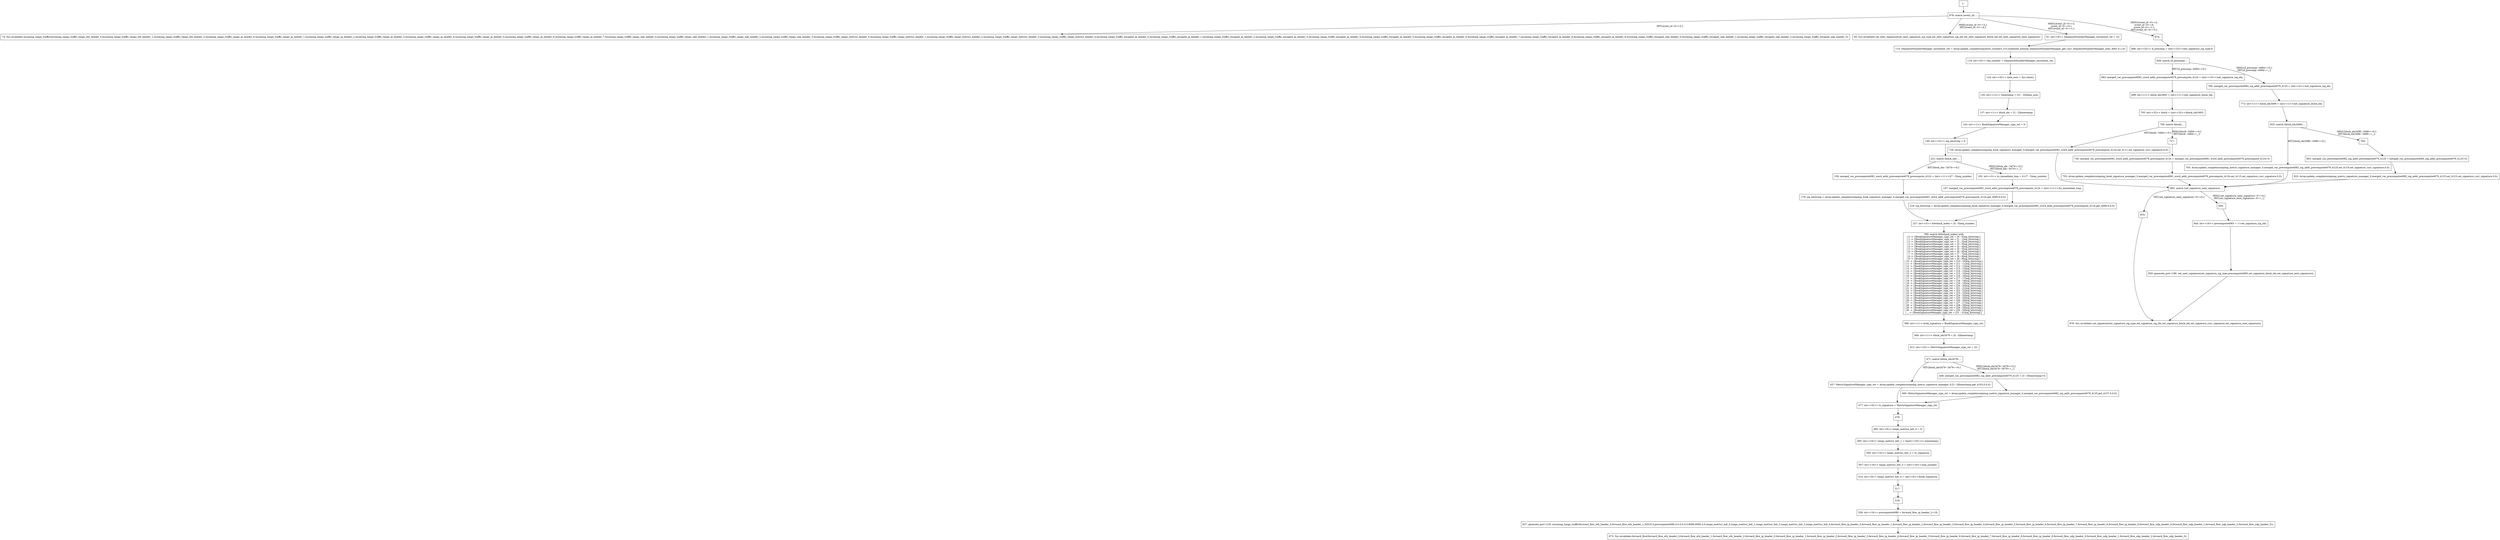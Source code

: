 digraph G {
  "1: " [shape=box, ];
  "74: Sys.invalidate.incoming_tango_traffic(incoming_tango_traffic_tango_eth_header_0,incoming_tango_traffic_tango_eth_header_1,incoming_tango_traffic_tango_eth_header_2,incoming_tango_traffic_tango_ip_header_0,incoming_tango_traffic_tango_ip_header_1,incoming_tango_traffic_tango_ip_header_2,incoming_tango_traffic_tango_ip_header_3,incoming_tango_traffic_tango_ip_header_4,incoming_tango_traffic_tango_ip_header_5,incoming_tango_traffic_tango_ip_header_6,incoming_tango_traffic_tango_ip_header_7,incoming_tango_traffic_tango_udp_header_0,incoming_tango_traffic_tango_udp_header_1,incoming_tango_traffic_tango_udp_header_2,incoming_tango_traffic_tango_udp_header_3,incoming_tango_traffic_tango_metrics_header_0,incoming_tango_traffic_tango_metrics_header_1,incoming_tango_traffic_tango_metrics_header_2,incoming_tango_traffic_tango_metrics_header_3,incoming_tango_traffic_tango_metrics_header_4,incoming_tango_traffic_encaped_ip_header_0,incoming_tango_traffic_encaped_ip_header_1,incoming_tango_traffic_encaped_ip_header_2,incoming_tango_traffic_encaped_ip_header_3,incoming_tango_traffic_encaped_ip_header_4,incoming_tango_traffic_encaped_ip_header_5,incoming_tango_traffic_encaped_ip_header_6,incoming_tango_traffic_encaped_ip_header_7,incoming_tango_traffic_encaped_ip_header_8,incoming_tango_traffic_encaped_ip_header_9,incoming_tango_traffic_encaped_udp_header_0,incoming_tango_traffic_encaped_udp_header_1,incoming_tango_traffic_encaped_udp_header_2,incoming_tango_traffic_encaped_udp_header_3);" [
  shape=box, ];
  "85: Sys.invalidate.set_next_signature(set_next_signature_sig_type,set_next_signature_sig_idx,set_next_signature_block_idx,set_next_signature_next_signature);" [
  shape=box, ];
  "91: int<<8>> SequenceNumberManager_increment_ret = 32;" [shape=box, ];
  "114: SequenceNumberManager_increment_ret = Array.update_complex(sequence_counters_0,0,combined_memop_SequenceNumberManager_get_curr_SequenceNumberManager_next_4091,0,1,0);" [
  shape=box, ];
  "119: int<<8>> seq_number = SequenceNumberManager_increment_ret;" [
  shape=box, ];
  "124: int<<32>> time_now = Sys.time();" [shape=box, ];
  "130: int<<12>> timestamp = [31 : 20]time_now;" [shape=box, ];
  "137: int<<1>> block_idx = [2 : 2]timestamp;" [shape=box, ];
  "143: int<<1>> BookSignatureManager_sign_ret = 0;" [shape=box, ];
  "149: int<<32>> sig_bitstring = 0;" [shape=box, ];
  "158: merged_var_precompute4081_word_addr_precompute4078_precompute_4124 = (int<<11>>)[7 : 5]seq_number;" [
  shape=box, ];
  "179: sig_bitstring = Array.update_complex(outgoing_book_signature_manager_0,merged_var_precompute4081_word_addr_precompute4078_precompute_4124,get_4095,0,0,0);" [
  shape=box, ];
  "192: int<<3>> to_immediate_tmp = 0+[7 : 5]seq_number;" [shape=box, ];
  "197: merged_var_precompute4081_word_addr_precompute4078_precompute_4124 = (int<<11>>)to_immediate_tmp;" [
  shape=box, ];
  "219: sig_bitstring = Array.update_complex(outgoing_book_signature_manager_0,merged_var_precompute4081_word_addr_precompute4078_precompute_4124,get_4099,0,0,0);" [
  shape=box, ];
  "221: match (block_idx) ...
" [shape=box, ];
  "227: int<<5>> bitwhack_index = [4 : 0]seq_number;" [shape=box, ];
  "390: match (bitwhack_index) with
| 0 -> {BookSignatureManager_sign_ret = [0 : 0]sig_bitstring;}
| 1 -> {BookSignatureManager_sign_ret = [1 : 1]sig_bitstring;}
| 2 -> {BookSignatureManager_sign_ret = [2 : 2]sig_bitstring;}
| 3 -> {BookSignatureManager_sign_ret = [3 : 3]sig_bitstring;}
| 4 -> {BookSignatureManager_sign_ret = [4 : 4]sig_bitstring;}
| 5 -> {BookSignatureManager_sign_ret = [5 : 5]sig_bitstring;}
| 6 -> {BookSignatureManager_sign_ret = [6 : 6]sig_bitstring;}
| 7 -> {BookSignatureManager_sign_ret = [7 : 7]sig_bitstring;}
| 8 -> {BookSignatureManager_sign_ret = [8 : 8]sig_bitstring;}
| 9 -> {BookSignatureManager_sign_ret = [9 : 9]sig_bitstring;}
| 10 -> {BookSignatureManager_sign_ret = [10 : 10]sig_bitstring;}
| 11 -> {BookSignatureManager_sign_ret = [11 : 11]sig_bitstring;}
| 12 -> {BookSignatureManager_sign_ret = [12 : 12]sig_bitstring;}
| 13 -> {BookSignatureManager_sign_ret = [13 : 13]sig_bitstring;}
| 14 -> {BookSignatureManager_sign_ret = [14 : 14]sig_bitstring;}
| 15 -> {BookSignatureManager_sign_ret = [15 : 15]sig_bitstring;}
| 16 -> {BookSignatureManager_sign_ret = [16 : 16]sig_bitstring;}
| 17 -> {BookSignatureManager_sign_ret = [17 : 17]sig_bitstring;}
| 18 -> {BookSignatureManager_sign_ret = [18 : 18]sig_bitstring;}
| 19 -> {BookSignatureManager_sign_ret = [19 : 19]sig_bitstring;}
| 20 -> {BookSignatureManager_sign_ret = [20 : 20]sig_bitstring;}
| 21 -> {BookSignatureManager_sign_ret = [21 : 21]sig_bitstring;}
| 22 -> {BookSignatureManager_sign_ret = [22 : 22]sig_bitstring;}
| 23 -> {BookSignatureManager_sign_ret = [23 : 23]sig_bitstring;}
| 24 -> {BookSignatureManager_sign_ret = [24 : 24]sig_bitstring;}
| 25 -> {BookSignatureManager_sign_ret = [25 : 25]sig_bitstring;}
| 26 -> {BookSignatureManager_sign_ret = [26 : 26]sig_bitstring;}
| 27 -> {BookSignatureManager_sign_ret = [27 : 27]sig_bitstring;}
| 28 -> {BookSignatureManager_sign_ret = [28 : 28]sig_bitstring;}
| 29 -> {BookSignatureManager_sign_ret = [29 : 29]sig_bitstring;}
| 30 -> {BookSignatureManager_sign_ret = [30 : 30]sig_bitstring;}
| _ -> {BookSignatureManager_sign_ret = [31 : 31]sig_bitstring;}" [
  shape=box, ];
  "399: int<<1>> book_signature = BookSignatureManager_sign_ret;" [shape=box, ];
  "406: int<<1>> block_idx3479 = [4 : 4]timestamp;" [shape=box, ];
  "412: int<<32>> MetricSignatureManager_sign_ret = 32;" [shape=box, ];
  "437: MetricSignatureManager_sign_ret = Array.update_complex(outgoing_metric_signature_manager_0,[3 : 0]timestamp,get_4103,0,0,0);" [
  shape=box, ];
  "448: merged_var_precompute4082_sig_addr_precompute4079_4125 = [3 : 0]timestamp+0;" [
  shape=box, ];
  "469: MetricSignatureManager_sign_ret = Array.update_complex(outgoing_metric_signature_manager_0,merged_var_precompute4082_sig_addr_precompute4079_4125,get_4107,0,0,0);" [
  shape=box, ];
  "471: match (block_idx3479) ...
" [shape=box, ];
  "477: int<<32>> ts_signature = MetricSignatureManager_sign_ret;" [shape=box,
                                                                    ];
  "479: " [shape=box, ];
  "485: int<<8>> tango_metrics_hdr_0 = 0;" [shape=box, ];
  "495: int<<16>> tango_metrics_hdr_1 = hash<<16>>(1,timestamp);" [shape=box, ];
  "500: int<<32>> tango_metrics_hdr_2 = ts_signature;" [shape=box, ];
  "507: int<<16>> tango_metrics_hdr_3 = (int<<16>>)seq_number;" [shape=box, ];
  "514: int<<8>> tango_metrics_hdr_4 = (int<<8>>)book_signature;" [shape=box, ];
  "517: " [shape=box, ];
  "518: " [shape=box, ];
  "528: int<<16>> precompute4080 = forward_flow_ip_header_2+18;" [shape=box, ];
  "627: generate_port (128, incoming_tango_traffic(forward_flow_eth_header_0,forward_flow_eth_header_1,34525,0,precompute4080,0,0,0,0,0,0,8080,8080,0,0,tango_metrics_hdr_0,tango_metrics_hdr_1,tango_metrics_hdr_2,tango_metrics_hdr_3,tango_metrics_hdr_4,forward_flow_ip_header_0,forward_flow_ip_header_1,forward_flow_ip_header_2,forward_flow_ip_header_3,forward_flow_ip_header_4,forward_flow_ip_header_5,forward_flow_ip_header_6,forward_flow_ip_header_7,forward_flow_ip_header_8,forward_flow_ip_header_9,forward_flow_udp_header_0,forward_flow_udp_header_1,forward_flow_udp_header_2,forward_flow_udp_header_3));" [
  shape=box, ];
  "672: Sys.invalidate.forward_flow(forward_flow_eth_header_0,forward_flow_eth_header_1,forward_flow_eth_header_2,forward_flow_ip_header_0,forward_flow_ip_header_1,forward_flow_ip_header_2,forward_flow_ip_header_3,forward_flow_ip_header_4,forward_flow_ip_header_5,forward_flow_ip_header_6,forward_flow_ip_header_7,forward_flow_ip_header_8,forward_flow_ip_header_9,forward_flow_udp_header_0,forward_flow_udp_header_1,forward_flow_udp_header_2,forward_flow_udp_header_3);" [
  shape=box, ];
  "674: " [shape=box, ];
  "686: int<<32>> if_precomp = (int<<32>>)set_signature_sig_type-0;" [
  shape=box, ];
  "693: merged_var_precompute4081_word_addr_precompute4078_precompute_4124 = (int<<10>>)set_signature_sig_idx;" [
  shape=box, ];
  "699: int<<1>> block_idx3493 = (int<<1>>)set_signature_block_idx;" [
  shape=box, ];
  "705: int<<32>> block = (int<<32>>)block_idx3493;" [shape=box, ];
  "726: Array.update_complex(outgoing_book_signature_manager_0,merged_var_precompute4081_word_addr_precompute4078_precompute_4124,set_4111,set_signature_curr_signature,0,0);" [
  shape=box, ];
  "727: " [shape=box, ];
  "736: merged_var_precompute4081_word_addr_precompute4078_precompute_4124 = merged_var_precompute4081_word_addr_precompute4078_precompute_4124+0;" [
  shape=box, ];
  "755: Array.update_complex(outgoing_book_signature_manager_0,merged_var_precompute4081_word_addr_precompute4078_precompute_4124,set_4115,set_signature_curr_signature,0,0);" [
  shape=box, ];
  "758: match (block) ...
" [shape=box, ];
  "766: merged_var_precompute4082_sig_addr_precompute4079_4125 = (int<<4>>)set_signature_sig_idx;" [
  shape=box, ];
  "772: int<<1>> block_idx3496 = (int<<1>>)set_signature_block_idx;" [
  shape=box, ];
  "793: Array.update_complex(outgoing_metric_signature_manager_0,merged_var_precompute4082_sig_addr_precompute4079_4125,set_4119,set_signature_curr_signature,0,0);" [
  shape=box, ];
  "794: " [shape=box, ];
  "803: merged_var_precompute4082_sig_addr_precompute4079_4125 = merged_var_precompute4082_sig_addr_precompute4079_4125+0;" [
  shape=box, ];
  "822: Array.update_complex(outgoing_metric_signature_manager_0,merged_var_precompute4082_sig_addr_precompute4079_4125,set_4123,set_signature_curr_signature,0,0);" [
  shape=box, ];
  "825: match (block_idx3496) ...
" [shape=box, ];
  "828: match (if_precomp) ...
" [shape=box, ];
  "833: " [shape=box, ];
  "834: " [shape=box, ];
  "844: int<<16>> precompute4083 = 1+set_signature_sig_idx;" [shape=box, ];
  "859: generate_port (196, set_next_signature(set_signature_sig_type,precompute4083,set_signature_block_idx,set_signature_next_signature));" [
  shape=box, ];
  "862: match (set_signature_next_signature) ...
" [shape=box, ];
  "876: Sys.invalidate.set_signature(set_signature_sig_type,set_signature_sig_idx,set_signature_block_idx,set_signature_curr_signature,set_signature_next_signature);" [
  shape=box, ];
  "878: match (event_id) ...
" [shape=box, ];
  
  
  "1: " -> "878: match (event_id) ...
" [label="", ];
  "91: int<<8>> SequenceNumberManager_increment_ret = 32;" -> "114: SequenceNumberManager_increment_ret = Array.update_complex(sequence_counters_0,0,combined_memop_SequenceNumberManager_get_curr_SequenceNumberManager_next_4091,0,1,0);" [
  label="", ];
  "114: SequenceNumberManager_increment_ret = Array.update_complex(sequence_counters_0,0,combined_memop_SequenceNumberManager_get_curr_SequenceNumberManager_next_4091,0,1,0);" -> "119: int<<8>> seq_number = SequenceNumberManager_increment_ret;" [
  label="", ];
  "119: int<<8>> seq_number = SequenceNumberManager_increment_ret;" -> "124: int<<32>> time_now = Sys.time();" [
  label="", ];
  "124: int<<32>> time_now = Sys.time();" -> "130: int<<12>> timestamp = [31 : 20]time_now;" [
  label="", ];
  "130: int<<12>> timestamp = [31 : 20]time_now;" -> "137: int<<1>> block_idx = [2 : 2]timestamp;" [
  label="", ];
  "137: int<<1>> block_idx = [2 : 2]timestamp;" -> "143: int<<1>> BookSignatureManager_sign_ret = 0;" [
  label="", ];
  "143: int<<1>> BookSignatureManager_sign_ret = 0;" -> "149: int<<32>> sig_bitstring = 0;" [
  label="", ];
  "149: int<<32>> sig_bitstring = 0;" -> "221: match (block_idx) ...
" [
  label="", ];
  "158: merged_var_precompute4081_word_addr_precompute4078_precompute_4124 = (int<<11>>)[7 : 5]seq_number;" -> "179: sig_bitstring = Array.update_complex(outgoing_book_signature_manager_0,merged_var_precompute4081_word_addr_precompute4078_precompute_4124,get_4095,0,0,0);" [
  label="", ];
  "179: sig_bitstring = Array.update_complex(outgoing_book_signature_manager_0,merged_var_precompute4081_word_addr_precompute4078_precompute_4124,get_4095,0,0,0);" -> "227: int<<5>> bitwhack_index = [4 : 0]seq_number;" [
  label="", ];
  "192: int<<3>> to_immediate_tmp = 0+[7 : 5]seq_number;" -> "197: merged_var_precompute4081_word_addr_precompute4078_precompute_4124 = (int<<11>>)to_immediate_tmp;" [
  label="", ];
  "197: merged_var_precompute4081_word_addr_precompute4078_precompute_4124 = (int<<11>>)to_immediate_tmp;" -> "219: sig_bitstring = Array.update_complex(outgoing_book_signature_manager_0,merged_var_precompute4081_word_addr_precompute4078_precompute_4124,get_4099,0,0,0);" [
  label="", ];
  "219: sig_bitstring = Array.update_complex(outgoing_book_signature_manager_0,merged_var_precompute4081_word_addr_precompute4078_precompute_4124,get_4099,0,0,0);" -> "227: int<<5>> bitwhack_index = [4 : 0]seq_number;" [
  label="", ];
  "221: match (block_idx) ...
" -> "158: merged_var_precompute4081_word_addr_precompute4078_precompute_4124 = (int<<11>>)[7 : 5]seq_number;" [
  label="HIT{block_idx~3474==0;}", ];
  "221: match (block_idx) ...
" -> "192: int<<3>> to_immediate_tmp = 0+[7 : 5]seq_number;" [
  label="MISS{block_idx~3474==0;}
HIT{block_idx~3474==_;}", ];
  "227: int<<5>> bitwhack_index = [4 : 0]seq_number;" -> "390: match (bitwhack_index) with
| 0 -> {BookSignatureManager_sign_ret = [0 : 0]sig_bitstring;}
| 1 -> {BookSignatureManager_sign_ret = [1 : 1]sig_bitstring;}
| 2 -> {BookSignatureManager_sign_ret = [2 : 2]sig_bitstring;}
| 3 -> {BookSignatureManager_sign_ret = [3 : 3]sig_bitstring;}
| 4 -> {BookSignatureManager_sign_ret = [4 : 4]sig_bitstring;}
| 5 -> {BookSignatureManager_sign_ret = [5 : 5]sig_bitstring;}
| 6 -> {BookSignatureManager_sign_ret = [6 : 6]sig_bitstring;}
| 7 -> {BookSignatureManager_sign_ret = [7 : 7]sig_bitstring;}
| 8 -> {BookSignatureManager_sign_ret = [8 : 8]sig_bitstring;}
| 9 -> {BookSignatureManager_sign_ret = [9 : 9]sig_bitstring;}
| 10 -> {BookSignatureManager_sign_ret = [10 : 10]sig_bitstring;}
| 11 -> {BookSignatureManager_sign_ret = [11 : 11]sig_bitstring;}
| 12 -> {BookSignatureManager_sign_ret = [12 : 12]sig_bitstring;}
| 13 -> {BookSignatureManager_sign_ret = [13 : 13]sig_bitstring;}
| 14 -> {BookSignatureManager_sign_ret = [14 : 14]sig_bitstring;}
| 15 -> {BookSignatureManager_sign_ret = [15 : 15]sig_bitstring;}
| 16 -> {BookSignatureManager_sign_ret = [16 : 16]sig_bitstring;}
| 17 -> {BookSignatureManager_sign_ret = [17 : 17]sig_bitstring;}
| 18 -> {BookSignatureManager_sign_ret = [18 : 18]sig_bitstring;}
| 19 -> {BookSignatureManager_sign_ret = [19 : 19]sig_bitstring;}
| 20 -> {BookSignatureManager_sign_ret = [20 : 20]sig_bitstring;}
| 21 -> {BookSignatureManager_sign_ret = [21 : 21]sig_bitstring;}
| 22 -> {BookSignatureManager_sign_ret = [22 : 22]sig_bitstring;}
| 23 -> {BookSignatureManager_sign_ret = [23 : 23]sig_bitstring;}
| 24 -> {BookSignatureManager_sign_ret = [24 : 24]sig_bitstring;}
| 25 -> {BookSignatureManager_sign_ret = [25 : 25]sig_bitstring;}
| 26 -> {BookSignatureManager_sign_ret = [26 : 26]sig_bitstring;}
| 27 -> {BookSignatureManager_sign_ret = [27 : 27]sig_bitstring;}
| 28 -> {BookSignatureManager_sign_ret = [28 : 28]sig_bitstring;}
| 29 -> {BookSignatureManager_sign_ret = [29 : 29]sig_bitstring;}
| 30 -> {BookSignatureManager_sign_ret = [30 : 30]sig_bitstring;}
| _ -> {BookSignatureManager_sign_ret = [31 : 31]sig_bitstring;}" [
  label="", ];
  "390: match (bitwhack_index) with
| 0 -> {BookSignatureManager_sign_ret = [0 : 0]sig_bitstring;}
| 1 -> {BookSignatureManager_sign_ret = [1 : 1]sig_bitstring;}
| 2 -> {BookSignatureManager_sign_ret = [2 : 2]sig_bitstring;}
| 3 -> {BookSignatureManager_sign_ret = [3 : 3]sig_bitstring;}
| 4 -> {BookSignatureManager_sign_ret = [4 : 4]sig_bitstring;}
| 5 -> {BookSignatureManager_sign_ret = [5 : 5]sig_bitstring;}
| 6 -> {BookSignatureManager_sign_ret = [6 : 6]sig_bitstring;}
| 7 -> {BookSignatureManager_sign_ret = [7 : 7]sig_bitstring;}
| 8 -> {BookSignatureManager_sign_ret = [8 : 8]sig_bitstring;}
| 9 -> {BookSignatureManager_sign_ret = [9 : 9]sig_bitstring;}
| 10 -> {BookSignatureManager_sign_ret = [10 : 10]sig_bitstring;}
| 11 -> {BookSignatureManager_sign_ret = [11 : 11]sig_bitstring;}
| 12 -> {BookSignatureManager_sign_ret = [12 : 12]sig_bitstring;}
| 13 -> {BookSignatureManager_sign_ret = [13 : 13]sig_bitstring;}
| 14 -> {BookSignatureManager_sign_ret = [14 : 14]sig_bitstring;}
| 15 -> {BookSignatureManager_sign_ret = [15 : 15]sig_bitstring;}
| 16 -> {BookSignatureManager_sign_ret = [16 : 16]sig_bitstring;}
| 17 -> {BookSignatureManager_sign_ret = [17 : 17]sig_bitstring;}
| 18 -> {BookSignatureManager_sign_ret = [18 : 18]sig_bitstring;}
| 19 -> {BookSignatureManager_sign_ret = [19 : 19]sig_bitstring;}
| 20 -> {BookSignatureManager_sign_ret = [20 : 20]sig_bitstring;}
| 21 -> {BookSignatureManager_sign_ret = [21 : 21]sig_bitstring;}
| 22 -> {BookSignatureManager_sign_ret = [22 : 22]sig_bitstring;}
| 23 -> {BookSignatureManager_sign_ret = [23 : 23]sig_bitstring;}
| 24 -> {BookSignatureManager_sign_ret = [24 : 24]sig_bitstring;}
| 25 -> {BookSignatureManager_sign_ret = [25 : 25]sig_bitstring;}
| 26 -> {BookSignatureManager_sign_ret = [26 : 26]sig_bitstring;}
| 27 -> {BookSignatureManager_sign_ret = [27 : 27]sig_bitstring;}
| 28 -> {BookSignatureManager_sign_ret = [28 : 28]sig_bitstring;}
| 29 -> {BookSignatureManager_sign_ret = [29 : 29]sig_bitstring;}
| 30 -> {BookSignatureManager_sign_ret = [30 : 30]sig_bitstring;}
| _ -> {BookSignatureManager_sign_ret = [31 : 31]sig_bitstring;}" -> "399: int<<1>> book_signature = BookSignatureManager_sign_ret;" [
  label="", ];
  "399: int<<1>> book_signature = BookSignatureManager_sign_ret;" -> "406: int<<1>> block_idx3479 = [4 : 4]timestamp;" [
  label="", ];
  "406: int<<1>> block_idx3479 = [4 : 4]timestamp;" -> "412: int<<32>> MetricSignatureManager_sign_ret = 32;" [
  label="", ];
  "412: int<<32>> MetricSignatureManager_sign_ret = 32;" -> "471: match (block_idx3479) ...
" [
  label="", ];
  "437: MetricSignatureManager_sign_ret = Array.update_complex(outgoing_metric_signature_manager_0,[3 : 0]timestamp,get_4103,0,0,0);" -> "477: int<<32>> ts_signature = MetricSignatureManager_sign_ret;" [
  label="", ];
  "448: merged_var_precompute4082_sig_addr_precompute4079_4125 = [3 : 0]timestamp+0;" -> "469: MetricSignatureManager_sign_ret = Array.update_complex(outgoing_metric_signature_manager_0,merged_var_precompute4082_sig_addr_precompute4079_4125,get_4107,0,0,0);" [
  label="", ];
  "469: MetricSignatureManager_sign_ret = Array.update_complex(outgoing_metric_signature_manager_0,merged_var_precompute4082_sig_addr_precompute4079_4125,get_4107,0,0,0);" -> "477: int<<32>> ts_signature = MetricSignatureManager_sign_ret;" [
  label="", ];
  "471: match (block_idx3479) ...
" -> "437: MetricSignatureManager_sign_ret = Array.update_complex(outgoing_metric_signature_manager_0,[3 : 0]timestamp,get_4103,0,0,0);" [
  label="HIT{block_idx3479~3479==0;}", ];
  "471: match (block_idx3479) ...
" -> "448: merged_var_precompute4082_sig_addr_precompute4079_4125 = [3 : 0]timestamp+0;" [
  label="MISS{block_idx3479~3479==0;}
HIT{block_idx3479~3479==_;}", ];
  "477: int<<32>> ts_signature = MetricSignatureManager_sign_ret;" -> "479: " [
  label="", ];
  "479: " -> "485: int<<8>> tango_metrics_hdr_0 = 0;" [label="", ];
  "485: int<<8>> tango_metrics_hdr_0 = 0;" -> "495: int<<16>> tango_metrics_hdr_1 = hash<<16>>(1,timestamp);" [
  label="", ];
  "495: int<<16>> tango_metrics_hdr_1 = hash<<16>>(1,timestamp);" -> "500: int<<32>> tango_metrics_hdr_2 = ts_signature;" [
  label="", ];
  "500: int<<32>> tango_metrics_hdr_2 = ts_signature;" -> "507: int<<16>> tango_metrics_hdr_3 = (int<<16>>)seq_number;" [
  label="", ];
  "507: int<<16>> tango_metrics_hdr_3 = (int<<16>>)seq_number;" -> "514: int<<8>> tango_metrics_hdr_4 = (int<<8>>)book_signature;" [
  label="", ];
  "514: int<<8>> tango_metrics_hdr_4 = (int<<8>>)book_signature;" -> "517: " [
  label="", ];
  "517: " -> "518: " [label="", ];
  "518: " -> "528: int<<16>> precompute4080 = forward_flow_ip_header_2+18;" [
  label="", ];
  "528: int<<16>> precompute4080 = forward_flow_ip_header_2+18;" -> "627: generate_port (128, incoming_tango_traffic(forward_flow_eth_header_0,forward_flow_eth_header_1,34525,0,precompute4080,0,0,0,0,0,0,8080,8080,0,0,tango_metrics_hdr_0,tango_metrics_hdr_1,tango_metrics_hdr_2,tango_metrics_hdr_3,tango_metrics_hdr_4,forward_flow_ip_header_0,forward_flow_ip_header_1,forward_flow_ip_header_2,forward_flow_ip_header_3,forward_flow_ip_header_4,forward_flow_ip_header_5,forward_flow_ip_header_6,forward_flow_ip_header_7,forward_flow_ip_header_8,forward_flow_ip_header_9,forward_flow_udp_header_0,forward_flow_udp_header_1,forward_flow_udp_header_2,forward_flow_udp_header_3));" [
  label="", ];
  "627: generate_port (128, incoming_tango_traffic(forward_flow_eth_header_0,forward_flow_eth_header_1,34525,0,precompute4080,0,0,0,0,0,0,8080,8080,0,0,tango_metrics_hdr_0,tango_metrics_hdr_1,tango_metrics_hdr_2,tango_metrics_hdr_3,tango_metrics_hdr_4,forward_flow_ip_header_0,forward_flow_ip_header_1,forward_flow_ip_header_2,forward_flow_ip_header_3,forward_flow_ip_header_4,forward_flow_ip_header_5,forward_flow_ip_header_6,forward_flow_ip_header_7,forward_flow_ip_header_8,forward_flow_ip_header_9,forward_flow_udp_header_0,forward_flow_udp_header_1,forward_flow_udp_header_2,forward_flow_udp_header_3));" -> "672: Sys.invalidate.forward_flow(forward_flow_eth_header_0,forward_flow_eth_header_1,forward_flow_eth_header_2,forward_flow_ip_header_0,forward_flow_ip_header_1,forward_flow_ip_header_2,forward_flow_ip_header_3,forward_flow_ip_header_4,forward_flow_ip_header_5,forward_flow_ip_header_6,forward_flow_ip_header_7,forward_flow_ip_header_8,forward_flow_ip_header_9,forward_flow_udp_header_0,forward_flow_udp_header_1,forward_flow_udp_header_2,forward_flow_udp_header_3);" [
  label="", ];
  "674: " -> "686: int<<32>> if_precomp = (int<<32>>)set_signature_sig_type-0;" [
  label="", ];
  "686: int<<32>> if_precomp = (int<<32>>)set_signature_sig_type-0;" -> "828: match (if_precomp) ...
" [
  label="", ];
  "693: merged_var_precompute4081_word_addr_precompute4078_precompute_4124 = (int<<10>>)set_signature_sig_idx;" -> "699: int<<1>> block_idx3493 = (int<<1>>)set_signature_block_idx;" [
  label="", ];
  "699: int<<1>> block_idx3493 = (int<<1>>)set_signature_block_idx;" -> "705: int<<32>> block = (int<<32>>)block_idx3493;" [
  label="", ];
  "705: int<<32>> block = (int<<32>>)block_idx3493;" -> "758: match (block) ...
" [
  label="", ];
  "726: Array.update_complex(outgoing_book_signature_manager_0,merged_var_precompute4081_word_addr_precompute4078_precompute_4124,set_4111,set_signature_curr_signature,0,0);" -> "862: match (set_signature_next_signature) ...
" [
  label="", ];
  "727: " -> "736: merged_var_precompute4081_word_addr_precompute4078_precompute_4124 = merged_var_precompute4081_word_addr_precompute4078_precompute_4124+0;" [
  label="", ];
  "736: merged_var_precompute4081_word_addr_precompute4078_precompute_4124 = merged_var_precompute4081_word_addr_precompute4078_precompute_4124+0;" -> "755: Array.update_complex(outgoing_book_signature_manager_0,merged_var_precompute4081_word_addr_precompute4078_precompute_4124,set_4115,set_signature_curr_signature,0,0);" [
  label="", ];
  "755: Array.update_complex(outgoing_book_signature_manager_0,merged_var_precompute4081_word_addr_precompute4078_precompute_4124,set_4115,set_signature_curr_signature,0,0);" -> "862: match (set_signature_next_signature) ...
" [
  label="", ];
  "758: match (block) ...
" -> "726: Array.update_complex(outgoing_book_signature_manager_0,merged_var_precompute4081_word_addr_precompute4078_precompute_4124,set_4111,set_signature_curr_signature,0,0);" [
  label="HIT{block~3494==0;}", ];
  "758: match (block) ...
" -> "727: " [label="MISS{block~3494==0;}
HIT{block~3494==_;}",
                                        ];
  "766: merged_var_precompute4082_sig_addr_precompute4079_4125 = (int<<4>>)set_signature_sig_idx;" -> "772: int<<1>> block_idx3496 = (int<<1>>)set_signature_block_idx;" [
  label="", ];
  "772: int<<1>> block_idx3496 = (int<<1>>)set_signature_block_idx;" -> "825: match (block_idx3496) ...
" [
  label="", ];
  "793: Array.update_complex(outgoing_metric_signature_manager_0,merged_var_precompute4082_sig_addr_precompute4079_4125,set_4119,set_signature_curr_signature,0,0);" -> "862: match (set_signature_next_signature) ...
" [
  label="", ];
  "794: " -> "803: merged_var_precompute4082_sig_addr_precompute4079_4125 = merged_var_precompute4082_sig_addr_precompute4079_4125+0;" [
  label="", ];
  "803: merged_var_precompute4082_sig_addr_precompute4079_4125 = merged_var_precompute4082_sig_addr_precompute4079_4125+0;" -> "822: Array.update_complex(outgoing_metric_signature_manager_0,merged_var_precompute4082_sig_addr_precompute4079_4125,set_4123,set_signature_curr_signature,0,0);" [
  label="", ];
  "822: Array.update_complex(outgoing_metric_signature_manager_0,merged_var_precompute4082_sig_addr_precompute4079_4125,set_4123,set_signature_curr_signature,0,0);" -> "862: match (set_signature_next_signature) ...
" [
  label="", ];
  "825: match (block_idx3496) ...
" -> "793: Array.update_complex(outgoing_metric_signature_manager_0,merged_var_precompute4082_sig_addr_precompute4079_4125,set_4119,set_signature_curr_signature,0,0);" [
  label="HIT{block_idx3496~3496==0;}", ];
  "825: match (block_idx3496) ...
" -> "794: " [label="MISS{block_idx3496~3496==0;}
HIT{block_idx3496~3496==_;}",
                                                ];
  "828: match (if_precomp) ...
" -> "693: merged_var_precompute4081_word_addr_precompute4078_precompute_4124 = (int<<10>>)set_signature_sig_idx;" [
  label="HIT{if_precomp~4084==0;}", ];
  "828: match (if_precomp) ...
" -> "766: merged_var_precompute4082_sig_addr_precompute4079_4125 = (int<<4>>)set_signature_sig_idx;" [
  label="MISS{if_precomp~4084==0;}
HIT{if_precomp~4084==_;}", ];
  "833: " -> "876: Sys.invalidate.set_signature(set_signature_sig_type,set_signature_sig_idx,set_signature_block_idx,set_signature_curr_signature,set_signature_next_signature);" [
  label="", ];
  "834: " -> "844: int<<16>> precompute4083 = 1+set_signature_sig_idx;" [
  label="", ];
  "844: int<<16>> precompute4083 = 1+set_signature_sig_idx;" -> "859: generate_port (196, set_next_signature(set_signature_sig_type,precompute4083,set_signature_block_idx,set_signature_next_signature));" [
  label="", ];
  "859: generate_port (196, set_next_signature(set_signature_sig_type,precompute4083,set_signature_block_idx,set_signature_next_signature));" -> "876: Sys.invalidate.set_signature(set_signature_sig_type,set_signature_sig_idx,set_signature_block_idx,set_signature_curr_signature,set_signature_next_signature);" [
  label="", ];
  "862: match (set_signature_next_signature) ...
" -> "833: " [label="HIT{set_signature_next_signature~0==0;}",
                                                               ];
  "862: match (set_signature_next_signature) ...
" -> "834: " [label="MISS{set_signature_next_signature~0==0;}
HIT{set_signature_next_signature~0==_;}",
                                                               ];
  "878: match (event_id) ...
" -> "74: Sys.invalidate.incoming_tango_traffic(incoming_tango_traffic_tango_eth_header_0,incoming_tango_traffic_tango_eth_header_1,incoming_tango_traffic_tango_eth_header_2,incoming_tango_traffic_tango_ip_header_0,incoming_tango_traffic_tango_ip_header_1,incoming_tango_traffic_tango_ip_header_2,incoming_tango_traffic_tango_ip_header_3,incoming_tango_traffic_tango_ip_header_4,incoming_tango_traffic_tango_ip_header_5,incoming_tango_traffic_tango_ip_header_6,incoming_tango_traffic_tango_ip_header_7,incoming_tango_traffic_tango_udp_header_0,incoming_tango_traffic_tango_udp_header_1,incoming_tango_traffic_tango_udp_header_2,incoming_tango_traffic_tango_udp_header_3,incoming_tango_traffic_tango_metrics_header_0,incoming_tango_traffic_tango_metrics_header_1,incoming_tango_traffic_tango_metrics_header_2,incoming_tango_traffic_tango_metrics_header_3,incoming_tango_traffic_tango_metrics_header_4,incoming_tango_traffic_encaped_ip_header_0,incoming_tango_traffic_encaped_ip_header_1,incoming_tango_traffic_encaped_ip_header_2,incoming_tango_traffic_encaped_ip_header_3,incoming_tango_traffic_encaped_ip_header_4,incoming_tango_traffic_encaped_ip_header_5,incoming_tango_traffic_encaped_ip_header_6,incoming_tango_traffic_encaped_ip_header_7,incoming_tango_traffic_encaped_ip_header_8,incoming_tango_traffic_encaped_ip_header_9,incoming_tango_traffic_encaped_udp_header_0,incoming_tango_traffic_encaped_udp_header_1,incoming_tango_traffic_encaped_udp_header_2,incoming_tango_traffic_encaped_udp_header_3);" [
  label="HIT{event_id~0==2;}", ];
  "878: match (event_id) ...
" -> "85: Sys.invalidate.set_next_signature(set_next_signature_sig_type,set_next_signature_sig_idx,set_next_signature_block_idx,set_next_signature_next_signature);" [
  label="MISS{event_id~0==2;}
HIT{event_id~0==4;}", ];
  "878: match (event_id) ...
" -> "91: int<<8>> SequenceNumberManager_increment_ret = 32;" [
  label="MISS{event_id~0==2;
event_id~0==4;}
HIT{event_id~0==1;}", ];
  "878: match (event_id) ...
" -> "674: " [label="MISS{event_id~0==2;
event_id~0==4;
event_id~0==1;}
HIT{event_id~0==3;}",
                                           ];
  
  }